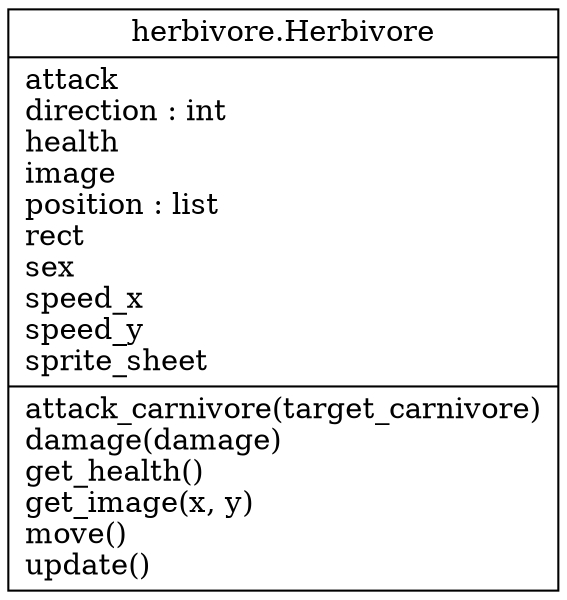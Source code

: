 digraph "classes_demo_DVP" {
rankdir=BT
charset="utf-8"
"herbivore.Herbivore" [color="black", fontcolor="black", label="{herbivore.Herbivore|attack\ldirection : int\lhealth\limage\lposition : list\lrect\lsex\lspeed_x\lspeed_y\lsprite_sheet\l|attack_carnivore(target_carnivore)\ldamage(damage)\lget_health()\lget_image(x, y)\lmove()\lupdate()\l}", shape="record", style="solid"];
}
